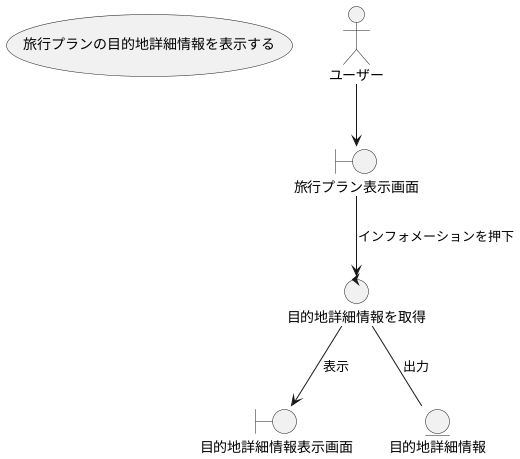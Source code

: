 @startuml

usecase 旅行プランの目的地詳細情報を表示する

actor ユーザー

boundary 旅行プラン表示画面
boundary 目的地詳細情報表示画面

control 目的地詳細情報を取得

entity 目的地詳細情報

ユーザー --> 旅行プラン表示画面
旅行プラン表示画面 --> 目的地詳細情報を取得 : インフォメーションを押下
目的地詳細情報を取得 -- 目的地詳細情報 : 出力
目的地詳細情報を取得 --> 目的地詳細情報表示画面 : 表示
@enduml